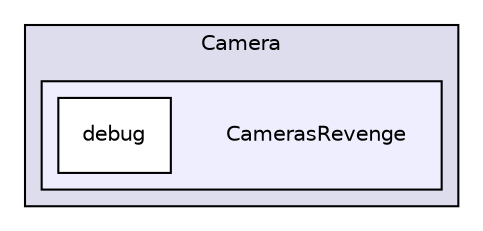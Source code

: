 digraph "C:/Users/Jack/Desktop/Camera/CamerasRevenge" {
  compound=true
  node [ fontsize="10", fontname="Helvetica"];
  edge [ labelfontsize="10", labelfontname="Helvetica"];
  subgraph clusterdir_e80f0a26d991d83a69c9ccae88dcc8e8 {
    graph [ bgcolor="#ddddee", pencolor="black", label="Camera" fontname="Helvetica", fontsize="10", URL="dir_e80f0a26d991d83a69c9ccae88dcc8e8.html"]
  subgraph clusterdir_da5013b8f04d7c5fef3556fa7ccaea73 {
    graph [ bgcolor="#eeeeff", pencolor="black", label="" URL="dir_da5013b8f04d7c5fef3556fa7ccaea73.html"];
    dir_da5013b8f04d7c5fef3556fa7ccaea73 [shape=plaintext label="CamerasRevenge"];
    dir_b05e0a6aa05a9e4932946372d835daa1 [shape=box label="debug" color="black" fillcolor="white" style="filled" URL="dir_b05e0a6aa05a9e4932946372d835daa1.html"];
  }
  }
}
